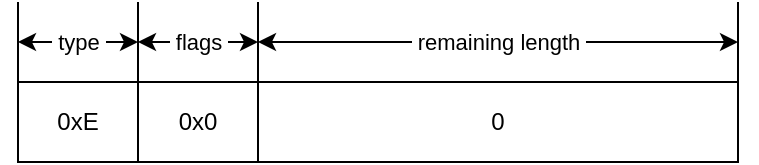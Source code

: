 <mxfile>
    <diagram id="HVevesie34Uf-xclhR6j" name="Page-1">
        <mxGraphModel dx="572" dy="914" grid="1" gridSize="10" guides="1" tooltips="1" connect="1" arrows="1" fold="1" page="1" pageScale="1" pageWidth="827" pageHeight="1169" math="0" shadow="0">
            <root>
                <mxCell id="0"/>
                <mxCell id="1" parent="0"/>
                <mxCell id="2" value="0xE" style="rounded=0;whiteSpace=wrap;html=1;fillColor=light-dark(#FFFFFF,#FFFFFF);" parent="1" vertex="1">
                    <mxGeometry x="40" y="120" width="60" height="40" as="geometry"/>
                </mxCell>
                <mxCell id="3" value="0x0" style="rounded=0;whiteSpace=wrap;html=1;fillColor=light-dark(#FFFFFF,#FFFFFF);" parent="1" vertex="1">
                    <mxGeometry x="100" y="120" width="60" height="40" as="geometry"/>
                </mxCell>
                <mxCell id="4" value="0" style="rounded=0;whiteSpace=wrap;html=1;fillColor=light-dark(#FFFFFF,#FFFFFF);" parent="1" vertex="1">
                    <mxGeometry x="160" y="120" width="240" height="40" as="geometry"/>
                </mxCell>
                <mxCell id="6" value="" style="endArrow=none;html=1;exitX=0;exitY=0;exitDx=0;exitDy=0;" parent="1" edge="1">
                    <mxGeometry width="50" height="50" relative="1" as="geometry">
                        <mxPoint x="40" y="120" as="sourcePoint"/>
                        <mxPoint x="40" y="80" as="targetPoint"/>
                    </mxGeometry>
                </mxCell>
                <mxCell id="7" value="" style="endArrow=none;html=1;exitX=0;exitY=0;exitDx=0;exitDy=0;" parent="1" edge="1">
                    <mxGeometry width="50" height="50" relative="1" as="geometry">
                        <mxPoint x="160.0" y="120" as="sourcePoint"/>
                        <mxPoint x="160" y="80" as="targetPoint"/>
                    </mxGeometry>
                </mxCell>
                <mxCell id="9" value="" style="endArrow=none;html=1;exitX=0;exitY=0;exitDx=0;exitDy=0;" parent="1" edge="1">
                    <mxGeometry width="50" height="50" relative="1" as="geometry">
                        <mxPoint x="400" y="120" as="sourcePoint"/>
                        <mxPoint x="400" y="80" as="targetPoint"/>
                    </mxGeometry>
                </mxCell>
                <mxCell id="10" value="" style="endArrow=none;html=1;exitX=1;exitY=0;exitDx=0;exitDy=0;" parent="1" source="2" edge="1">
                    <mxGeometry width="50" height="50" relative="1" as="geometry">
                        <mxPoint x="210" y="130" as="sourcePoint"/>
                        <mxPoint x="100" y="80" as="targetPoint"/>
                    </mxGeometry>
                </mxCell>
                <mxCell id="22" value="&amp;nbsp;type&amp;nbsp;" style="endArrow=classic;startArrow=classic;html=1;" parent="1" edge="1">
                    <mxGeometry width="50" height="50" relative="1" as="geometry">
                        <mxPoint x="40" y="100" as="sourcePoint"/>
                        <mxPoint x="100" y="100" as="targetPoint"/>
                    </mxGeometry>
                </mxCell>
                <mxCell id="23" value="&amp;nbsp;flags&amp;nbsp;" style="endArrow=classic;startArrow=classic;html=1;" parent="1" edge="1">
                    <mxGeometry width="50" height="50" relative="1" as="geometry">
                        <mxPoint x="100" y="100" as="sourcePoint"/>
                        <mxPoint x="160" y="100" as="targetPoint"/>
                    </mxGeometry>
                </mxCell>
                <mxCell id="31" value="&amp;nbsp;remaining length&amp;nbsp;" style="endArrow=classic;startArrow=classic;html=1;" parent="1" edge="1">
                    <mxGeometry width="50" height="50" relative="1" as="geometry">
                        <mxPoint x="160" y="100" as="sourcePoint"/>
                        <mxPoint x="400" y="100" as="targetPoint"/>
                    </mxGeometry>
                </mxCell>
            </root>
        </mxGraphModel>
    </diagram>
</mxfile>